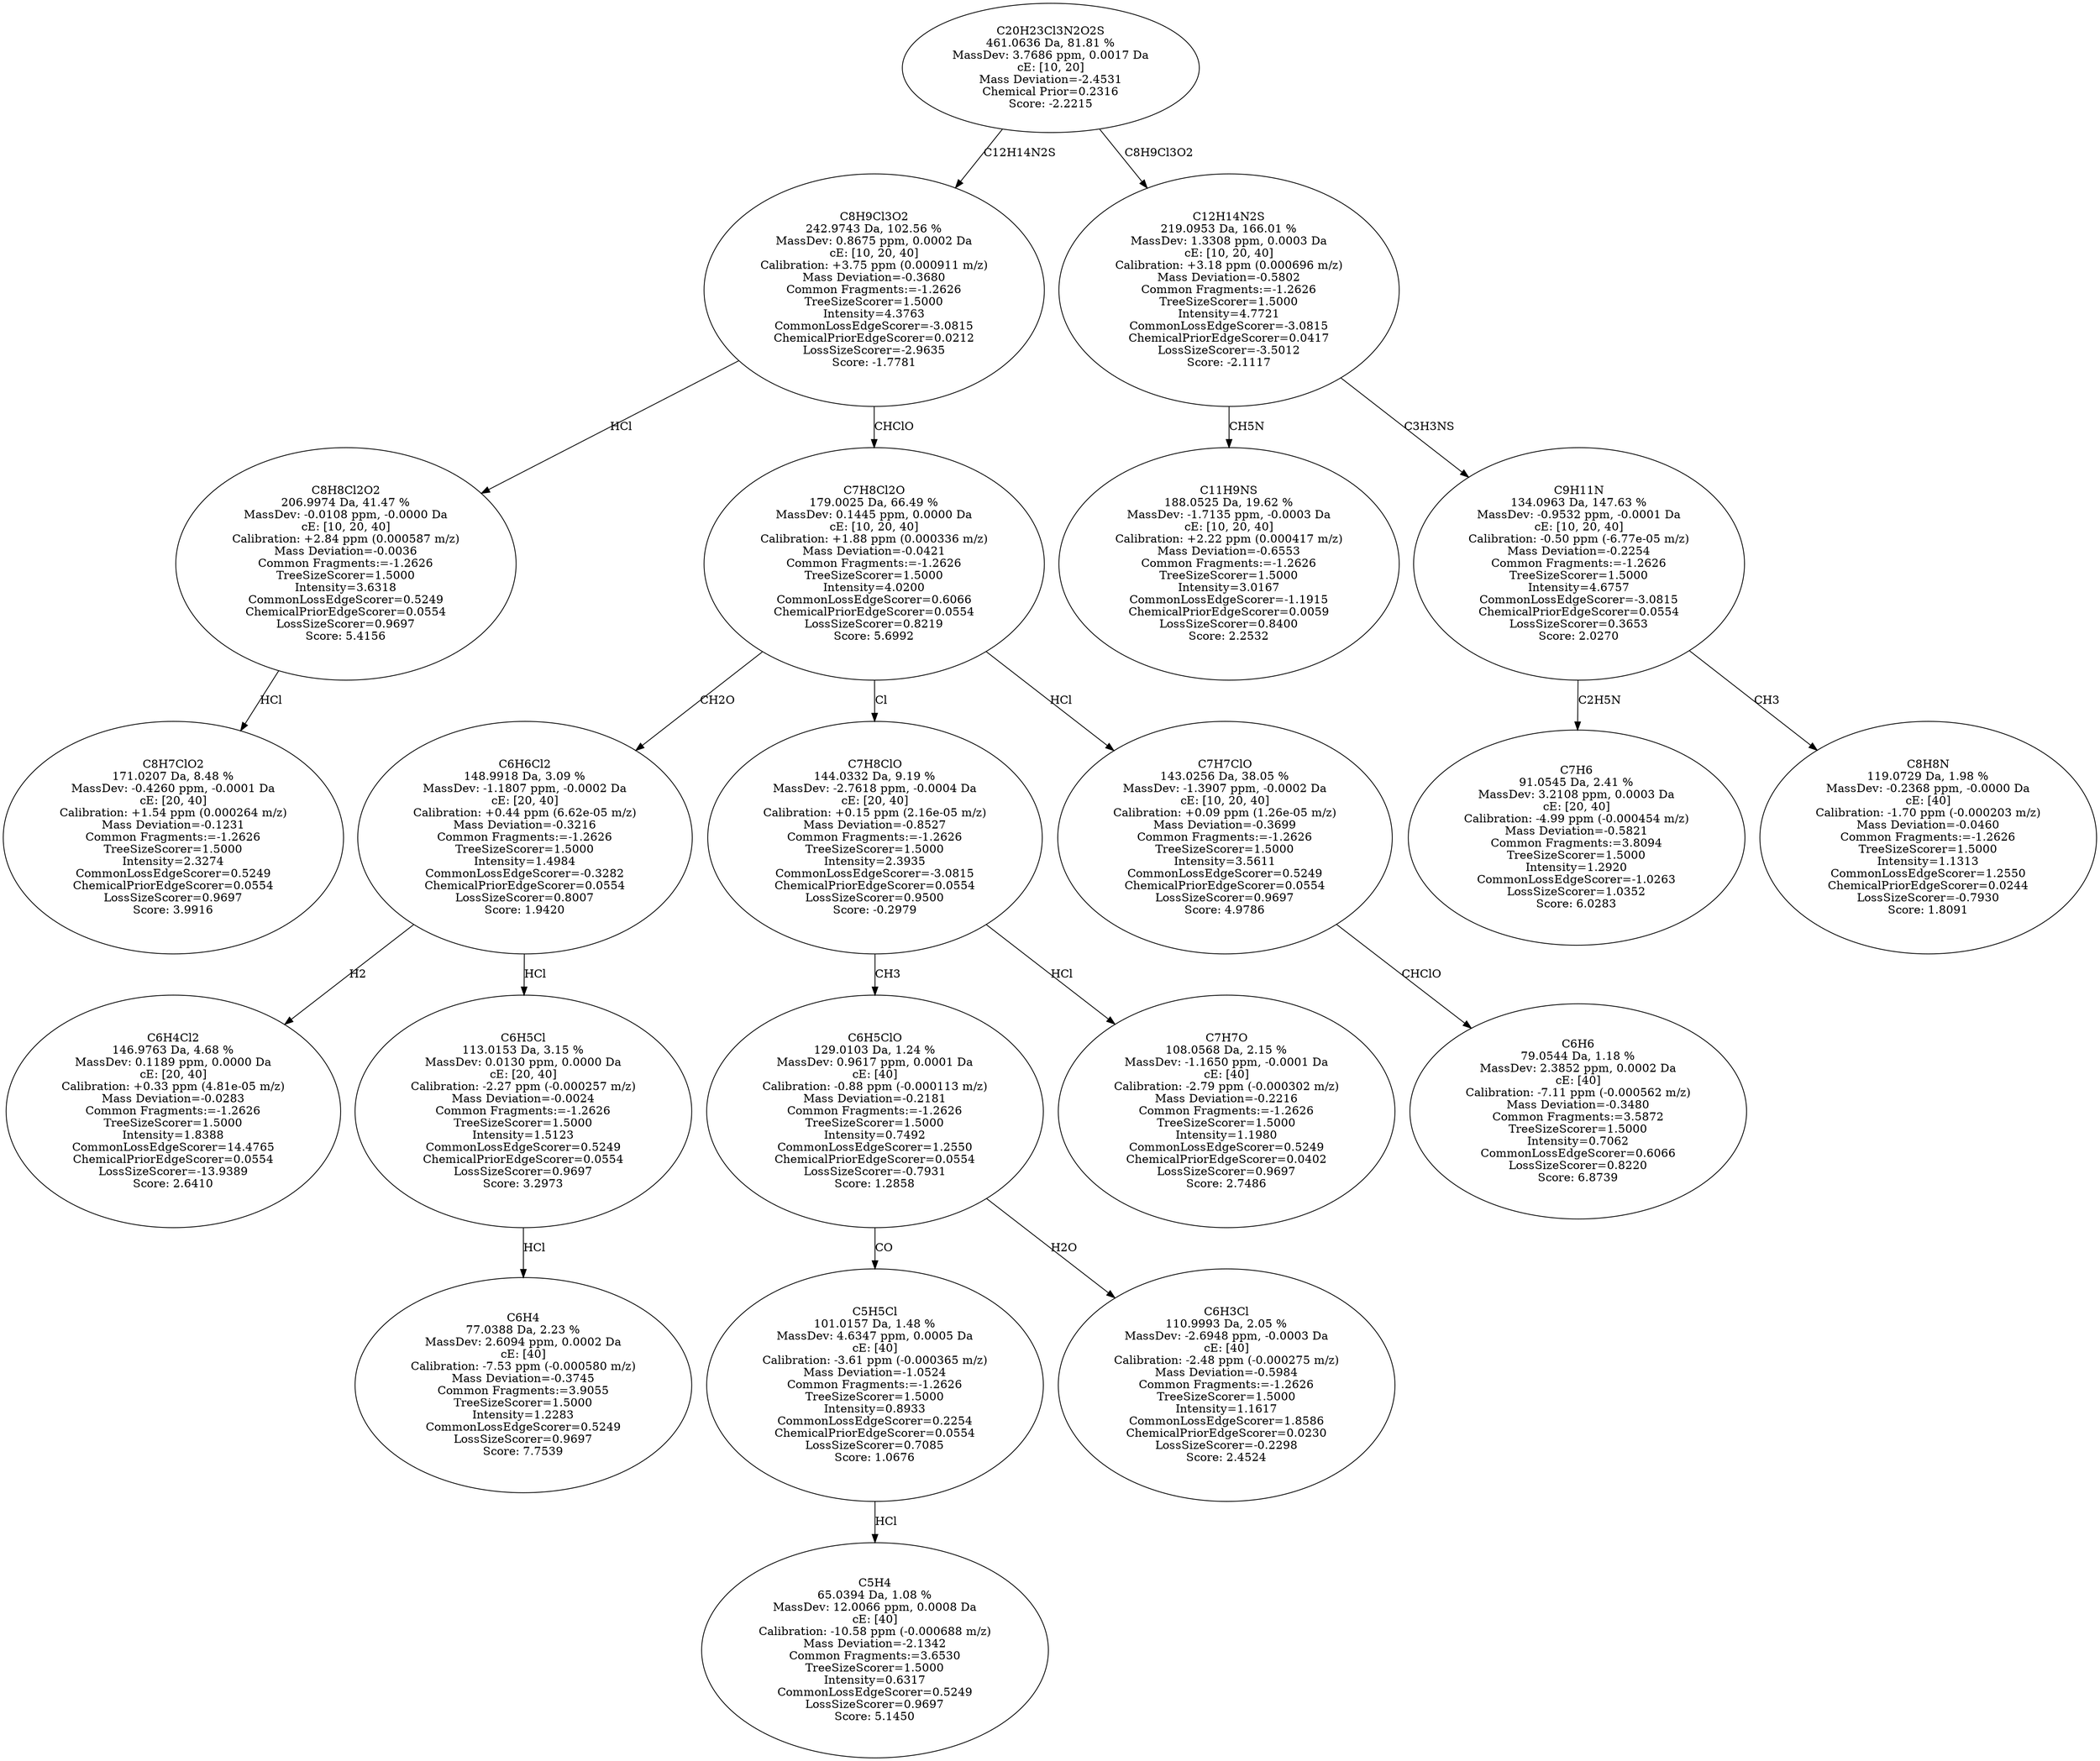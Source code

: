 strict digraph {
v1 [label="C8H7ClO2\n171.0207 Da, 8.48 %\nMassDev: -0.4260 ppm, -0.0001 Da\ncE: [20, 40]\nCalibration: +1.54 ppm (0.000264 m/z)\nMass Deviation=-0.1231\nCommon Fragments:=-1.2626\nTreeSizeScorer=1.5000\nIntensity=2.3274\nCommonLossEdgeScorer=0.5249\nChemicalPriorEdgeScorer=0.0554\nLossSizeScorer=0.9697\nScore: 3.9916"];
v2 [label="C8H8Cl2O2\n206.9974 Da, 41.47 %\nMassDev: -0.0108 ppm, -0.0000 Da\ncE: [10, 20, 40]\nCalibration: +2.84 ppm (0.000587 m/z)\nMass Deviation=-0.0036\nCommon Fragments:=-1.2626\nTreeSizeScorer=1.5000\nIntensity=3.6318\nCommonLossEdgeScorer=0.5249\nChemicalPriorEdgeScorer=0.0554\nLossSizeScorer=0.9697\nScore: 5.4156"];
v3 [label="C6H4Cl2\n146.9763 Da, 4.68 %\nMassDev: 0.1189 ppm, 0.0000 Da\ncE: [20, 40]\nCalibration: +0.33 ppm (4.81e-05 m/z)\nMass Deviation=-0.0283\nCommon Fragments:=-1.2626\nTreeSizeScorer=1.5000\nIntensity=1.8388\nCommonLossEdgeScorer=14.4765\nChemicalPriorEdgeScorer=0.0554\nLossSizeScorer=-13.9389\nScore: 2.6410"];
v4 [label="C6H4\n77.0388 Da, 2.23 %\nMassDev: 2.6094 ppm, 0.0002 Da\ncE: [40]\nCalibration: -7.53 ppm (-0.000580 m/z)\nMass Deviation=-0.3745\nCommon Fragments:=3.9055\nTreeSizeScorer=1.5000\nIntensity=1.2283\nCommonLossEdgeScorer=0.5249\nLossSizeScorer=0.9697\nScore: 7.7539"];
v5 [label="C6H5Cl\n113.0153 Da, 3.15 %\nMassDev: 0.0130 ppm, 0.0000 Da\ncE: [20, 40]\nCalibration: -2.27 ppm (-0.000257 m/z)\nMass Deviation=-0.0024\nCommon Fragments:=-1.2626\nTreeSizeScorer=1.5000\nIntensity=1.5123\nCommonLossEdgeScorer=0.5249\nChemicalPriorEdgeScorer=0.0554\nLossSizeScorer=0.9697\nScore: 3.2973"];
v6 [label="C6H6Cl2\n148.9918 Da, 3.09 %\nMassDev: -1.1807 ppm, -0.0002 Da\ncE: [20, 40]\nCalibration: +0.44 ppm (6.62e-05 m/z)\nMass Deviation=-0.3216\nCommon Fragments:=-1.2626\nTreeSizeScorer=1.5000\nIntensity=1.4984\nCommonLossEdgeScorer=-0.3282\nChemicalPriorEdgeScorer=0.0554\nLossSizeScorer=0.8007\nScore: 1.9420"];
v7 [label="C5H4\n65.0394 Da, 1.08 %\nMassDev: 12.0066 ppm, 0.0008 Da\ncE: [40]\nCalibration: -10.58 ppm (-0.000688 m/z)\nMass Deviation=-2.1342\nCommon Fragments:=3.6530\nTreeSizeScorer=1.5000\nIntensity=0.6317\nCommonLossEdgeScorer=0.5249\nLossSizeScorer=0.9697\nScore: 5.1450"];
v8 [label="C5H5Cl\n101.0157 Da, 1.48 %\nMassDev: 4.6347 ppm, 0.0005 Da\ncE: [40]\nCalibration: -3.61 ppm (-0.000365 m/z)\nMass Deviation=-1.0524\nCommon Fragments:=-1.2626\nTreeSizeScorer=1.5000\nIntensity=0.8933\nCommonLossEdgeScorer=0.2254\nChemicalPriorEdgeScorer=0.0554\nLossSizeScorer=0.7085\nScore: 1.0676"];
v9 [label="C6H3Cl\n110.9993 Da, 2.05 %\nMassDev: -2.6948 ppm, -0.0003 Da\ncE: [40]\nCalibration: -2.48 ppm (-0.000275 m/z)\nMass Deviation=-0.5984\nCommon Fragments:=-1.2626\nTreeSizeScorer=1.5000\nIntensity=1.1617\nCommonLossEdgeScorer=1.8586\nChemicalPriorEdgeScorer=0.0230\nLossSizeScorer=-0.2298\nScore: 2.4524"];
v10 [label="C6H5ClO\n129.0103 Da, 1.24 %\nMassDev: 0.9617 ppm, 0.0001 Da\ncE: [40]\nCalibration: -0.88 ppm (-0.000113 m/z)\nMass Deviation=-0.2181\nCommon Fragments:=-1.2626\nTreeSizeScorer=1.5000\nIntensity=0.7492\nCommonLossEdgeScorer=1.2550\nChemicalPriorEdgeScorer=0.0554\nLossSizeScorer=-0.7931\nScore: 1.2858"];
v11 [label="C7H7O\n108.0568 Da, 2.15 %\nMassDev: -1.1650 ppm, -0.0001 Da\ncE: [40]\nCalibration: -2.79 ppm (-0.000302 m/z)\nMass Deviation=-0.2216\nCommon Fragments:=-1.2626\nTreeSizeScorer=1.5000\nIntensity=1.1980\nCommonLossEdgeScorer=0.5249\nChemicalPriorEdgeScorer=0.0402\nLossSizeScorer=0.9697\nScore: 2.7486"];
v12 [label="C7H8ClO\n144.0332 Da, 9.19 %\nMassDev: -2.7618 ppm, -0.0004 Da\ncE: [20, 40]\nCalibration: +0.15 ppm (2.16e-05 m/z)\nMass Deviation=-0.8527\nCommon Fragments:=-1.2626\nTreeSizeScorer=1.5000\nIntensity=2.3935\nCommonLossEdgeScorer=-3.0815\nChemicalPriorEdgeScorer=0.0554\nLossSizeScorer=0.9500\nScore: -0.2979"];
v13 [label="C6H6\n79.0544 Da, 1.18 %\nMassDev: 2.3852 ppm, 0.0002 Da\ncE: [40]\nCalibration: -7.11 ppm (-0.000562 m/z)\nMass Deviation=-0.3480\nCommon Fragments:=3.5872\nTreeSizeScorer=1.5000\nIntensity=0.7062\nCommonLossEdgeScorer=0.6066\nLossSizeScorer=0.8220\nScore: 6.8739"];
v14 [label="C7H7ClO\n143.0256 Da, 38.05 %\nMassDev: -1.3907 ppm, -0.0002 Da\ncE: [10, 20, 40]\nCalibration: +0.09 ppm (1.26e-05 m/z)\nMass Deviation=-0.3699\nCommon Fragments:=-1.2626\nTreeSizeScorer=1.5000\nIntensity=3.5611\nCommonLossEdgeScorer=0.5249\nChemicalPriorEdgeScorer=0.0554\nLossSizeScorer=0.9697\nScore: 4.9786"];
v15 [label="C7H8Cl2O\n179.0025 Da, 66.49 %\nMassDev: 0.1445 ppm, 0.0000 Da\ncE: [10, 20, 40]\nCalibration: +1.88 ppm (0.000336 m/z)\nMass Deviation=-0.0421\nCommon Fragments:=-1.2626\nTreeSizeScorer=1.5000\nIntensity=4.0200\nCommonLossEdgeScorer=0.6066\nChemicalPriorEdgeScorer=0.0554\nLossSizeScorer=0.8219\nScore: 5.6992"];
v16 [label="C8H9Cl3O2\n242.9743 Da, 102.56 %\nMassDev: 0.8675 ppm, 0.0002 Da\ncE: [10, 20, 40]\nCalibration: +3.75 ppm (0.000911 m/z)\nMass Deviation=-0.3680\nCommon Fragments:=-1.2626\nTreeSizeScorer=1.5000\nIntensity=4.3763\nCommonLossEdgeScorer=-3.0815\nChemicalPriorEdgeScorer=0.0212\nLossSizeScorer=-2.9635\nScore: -1.7781"];
v17 [label="C11H9NS\n188.0525 Da, 19.62 %\nMassDev: -1.7135 ppm, -0.0003 Da\ncE: [10, 20, 40]\nCalibration: +2.22 ppm (0.000417 m/z)\nMass Deviation=-0.6553\nCommon Fragments:=-1.2626\nTreeSizeScorer=1.5000\nIntensity=3.0167\nCommonLossEdgeScorer=-1.1915\nChemicalPriorEdgeScorer=0.0059\nLossSizeScorer=0.8400\nScore: 2.2532"];
v18 [label="C7H6\n91.0545 Da, 2.41 %\nMassDev: 3.2108 ppm, 0.0003 Da\ncE: [20, 40]\nCalibration: -4.99 ppm (-0.000454 m/z)\nMass Deviation=-0.5821\nCommon Fragments:=3.8094\nTreeSizeScorer=1.5000\nIntensity=1.2920\nCommonLossEdgeScorer=-1.0263\nLossSizeScorer=1.0352\nScore: 6.0283"];
v19 [label="C8H8N\n119.0729 Da, 1.98 %\nMassDev: -0.2368 ppm, -0.0000 Da\ncE: [40]\nCalibration: -1.70 ppm (-0.000203 m/z)\nMass Deviation=-0.0460\nCommon Fragments:=-1.2626\nTreeSizeScorer=1.5000\nIntensity=1.1313\nCommonLossEdgeScorer=1.2550\nChemicalPriorEdgeScorer=0.0244\nLossSizeScorer=-0.7930\nScore: 1.8091"];
v20 [label="C9H11N\n134.0963 Da, 147.63 %\nMassDev: -0.9532 ppm, -0.0001 Da\ncE: [10, 20, 40]\nCalibration: -0.50 ppm (-6.77e-05 m/z)\nMass Deviation=-0.2254\nCommon Fragments:=-1.2626\nTreeSizeScorer=1.5000\nIntensity=4.6757\nCommonLossEdgeScorer=-3.0815\nChemicalPriorEdgeScorer=0.0554\nLossSizeScorer=0.3653\nScore: 2.0270"];
v21 [label="C12H14N2S\n219.0953 Da, 166.01 %\nMassDev: 1.3308 ppm, 0.0003 Da\ncE: [10, 20, 40]\nCalibration: +3.18 ppm (0.000696 m/z)\nMass Deviation=-0.5802\nCommon Fragments:=-1.2626\nTreeSizeScorer=1.5000\nIntensity=4.7721\nCommonLossEdgeScorer=-3.0815\nChemicalPriorEdgeScorer=0.0417\nLossSizeScorer=-3.5012\nScore: -2.1117"];
v22 [label="C20H23Cl3N2O2S\n461.0636 Da, 81.81 %\nMassDev: 3.7686 ppm, 0.0017 Da\ncE: [10, 20]\nMass Deviation=-2.4531\nChemical Prior=0.2316\nScore: -2.2215"];
v2 -> v1 [label="HCl"];
v16 -> v2 [label="HCl"];
v6 -> v3 [label="H2"];
v5 -> v4 [label="HCl"];
v6 -> v5 [label="HCl"];
v15 -> v6 [label="CH2O"];
v8 -> v7 [label="HCl"];
v10 -> v8 [label="CO"];
v10 -> v9 [label="H2O"];
v12 -> v10 [label="CH3"];
v12 -> v11 [label="HCl"];
v15 -> v12 [label="Cl"];
v14 -> v13 [label="CHClO"];
v15 -> v14 [label="HCl"];
v16 -> v15 [label="CHClO"];
v22 -> v16 [label="C12H14N2S"];
v21 -> v17 [label="CH5N"];
v20 -> v18 [label="C2H5N"];
v20 -> v19 [label="CH3"];
v21 -> v20 [label="C3H3NS"];
v22 -> v21 [label="C8H9Cl3O2"];
}